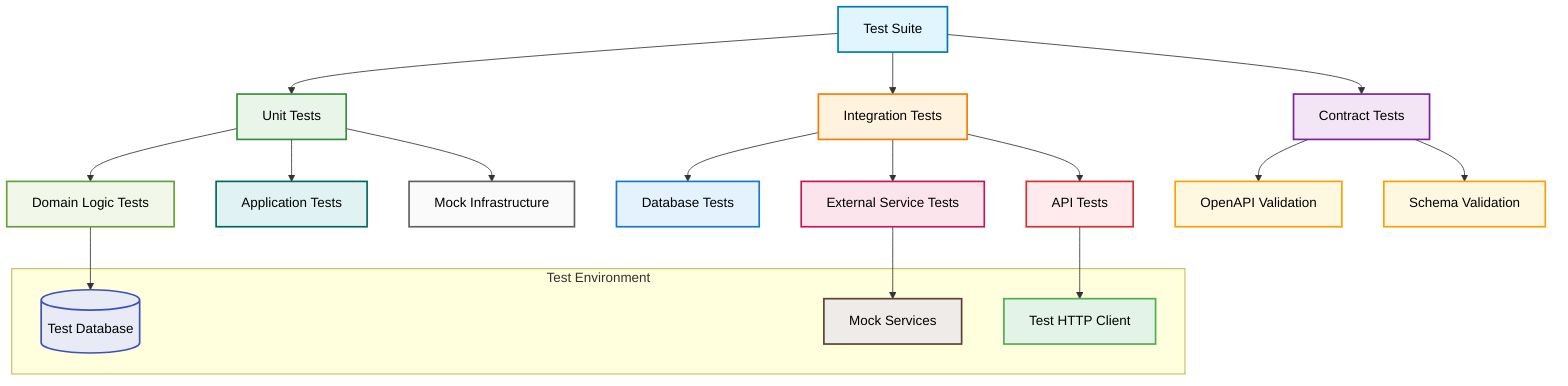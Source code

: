 graph TB
    Tests[Test Suite]:::suite --> Unit[Unit Tests]:::unit
    Tests --> Integration[Integration Tests]:::integration
    Tests --> Contract[Contract Tests]:::contract

    Unit --> Domain[Domain Logic Tests]:::domainTest
    Unit --> App[Application Tests]:::appTest
    Unit --> Mock[Mock Infrastructure]:::mock

    Integration --> DB[Database Tests]:::dbTest
    Integration --> API[API Tests]:::apiTest
    Integration --> External[External Service Tests]:::externalTest

    Contract --> OpenAPI[OpenAPI Validation]:::validation
    Contract --> Schemas[Schema Validation]:::validation

    subgraph "Test Environment"
        TestDB[(Test Database)]:::testDb
        MockServices[Mock Services]:::mockService
        TestClient[Test HTTP Client]:::testClient
    end

    Domain --> TestDB
    API --> TestClient
    External --> MockServices

    classDef suite fill:#e1f5fe,stroke:#0277bd,stroke-width:2px,color:#000
    classDef unit fill:#e8f5e8,stroke:#388e3c,stroke-width:2px,color:#000
    classDef integration fill:#fff3e0,stroke:#f57c00,stroke-width:2px,color:#000
    classDef contract fill:#f3e5f5,stroke:#7b1fa2,stroke-width:2px,color:#000
    classDef domainTest fill:#f1f8e9,stroke:#689f38,stroke-width:2px,color:#000
    classDef appTest fill:#e0f2f1,stroke:#00695c,stroke-width:2px,color:#000
    classDef mock fill:#fafafa,stroke:#616161,stroke-width:2px,color:#000
    classDef dbTest fill:#e3f2fd,stroke:#1976d2,stroke-width:2px,color:#000
    classDef apiTest fill:#ffebee,stroke:#d32f2f,stroke-width:2px,color:#000
    classDef externalTest fill:#fce4ec,stroke:#c2185b,stroke-width:2px,color:#000
    classDef validation fill:#fff8e1,stroke:#ffa000,stroke-width:2px,color:#000
    classDef testDb fill:#e8eaf6,stroke:#3f51b5,stroke-width:2px,color:#000
    classDef mockService fill:#efebe9,stroke:#5d4037,stroke-width:2px,color:#000
    classDef testClient fill:#e4f3e7,stroke:#4caf50,stroke-width:2px,color:#000